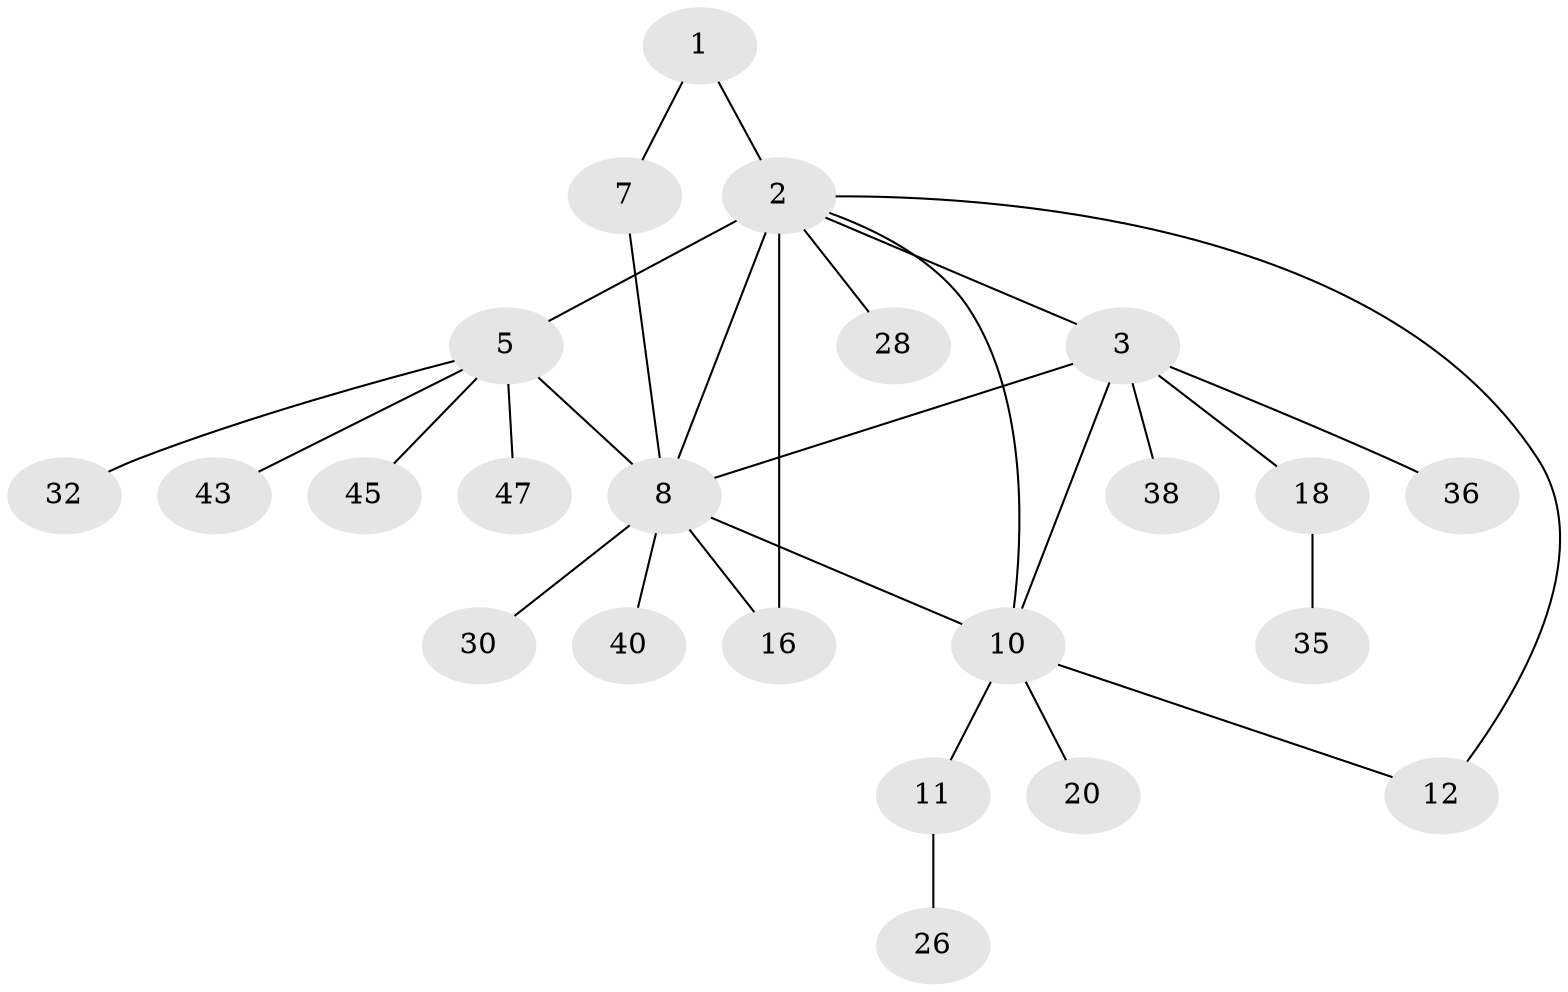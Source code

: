 // original degree distribution, {4: 0.10638297872340426, 7: 0.02127659574468085, 6: 0.0425531914893617, 10: 0.02127659574468085, 5: 0.02127659574468085, 2: 0.2127659574468085, 8: 0.02127659574468085, 1: 0.5106382978723404, 3: 0.0425531914893617}
// Generated by graph-tools (version 1.1) at 2025/19/03/04/25 18:19:34]
// undirected, 23 vertices, 29 edges
graph export_dot {
graph [start="1"]
  node [color=gray90,style=filled];
  1 [super="+21+41"];
  2 [super="+6+46+24+34+9"];
  3 [super="+4"];
  5 [super="+22+14+15"];
  7;
  8;
  10;
  11;
  12 [super="+23+13+37"];
  16 [super="+27+25"];
  18 [super="+31+44+29"];
  20 [super="+42"];
  26;
  28 [super="+39"];
  30;
  32;
  35;
  36;
  38;
  40;
  43;
  45;
  47;
  1 -- 2;
  1 -- 7;
  2 -- 3 [weight=2];
  2 -- 5 [weight=3];
  2 -- 28;
  2 -- 8;
  2 -- 16;
  2 -- 10;
  2 -- 12;
  3 -- 18;
  3 -- 36;
  3 -- 38;
  3 -- 8;
  3 -- 10;
  5 -- 8;
  5 -- 43;
  5 -- 45;
  5 -- 47;
  5 -- 32;
  7 -- 8;
  8 -- 10;
  8 -- 16;
  8 -- 30;
  8 -- 40;
  10 -- 11;
  10 -- 12;
  10 -- 20;
  11 -- 26;
  18 -- 35;
}
